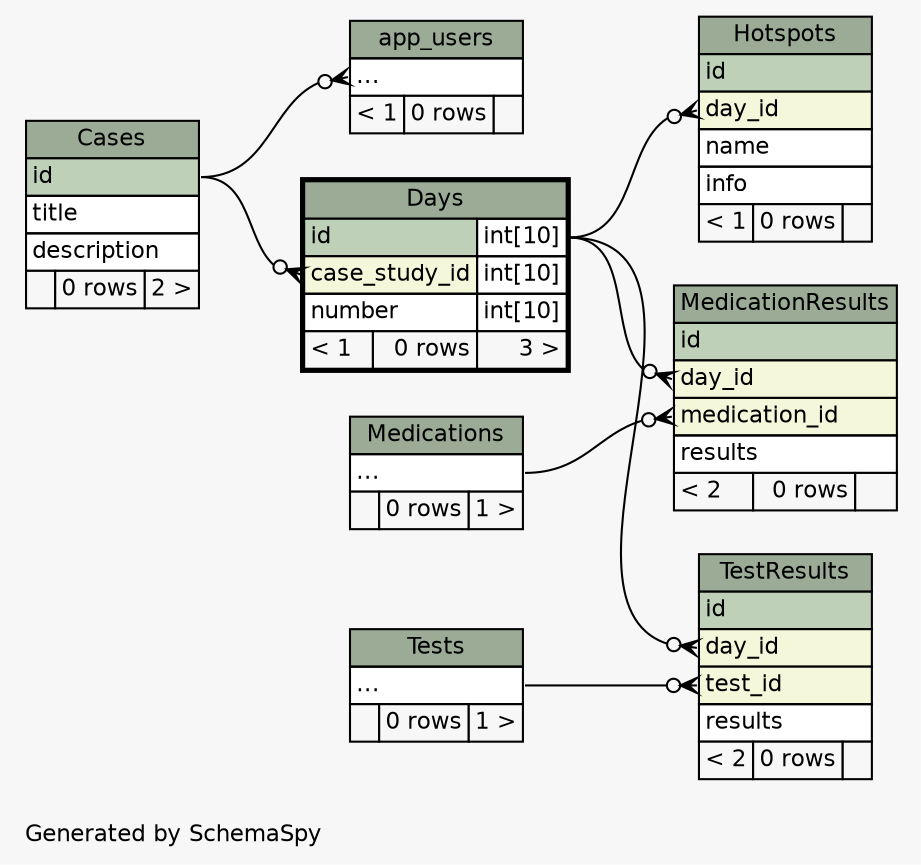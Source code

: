 // dot 2.38.0 on Linux 4.4.0-62-generic
// SchemaSpy rev 590
digraph "twoDegreesRelationshipsDiagram" {
  graph [
    rankdir="RL"
    bgcolor="#f7f7f7"
    label="\nGenerated by SchemaSpy"
    labeljust="l"
    nodesep="0.18"
    ranksep="0.46"
    fontname="Helvetica"
    fontsize="11"
  ];
  node [
    fontname="Helvetica"
    fontsize="11"
    shape="plaintext"
  ];
  edge [
    arrowsize="0.8"
  ];
  "app_users":"elipses":w -> "Cases":"id":e [arrowhead=none dir=back arrowtail=crowodot];
  "Days":"case_study_id":w -> "Cases":"id":e [arrowhead=none dir=back arrowtail=crowodot];
  "Hotspots":"day_id":w -> "Days":"id.type":e [arrowhead=none dir=back arrowtail=crowodot];
  "MedicationResults":"day_id":w -> "Days":"id.type":e [arrowhead=none dir=back arrowtail=crowodot];
  "MedicationResults":"medication_id":w -> "Medications":"elipses":e [arrowhead=none dir=back arrowtail=crowodot];
  "TestResults":"day_id":w -> "Days":"id.type":e [arrowhead=none dir=back arrowtail=crowodot];
  "TestResults":"test_id":w -> "Tests":"elipses":e [arrowhead=none dir=back arrowtail=crowodot];
  "app_users" [
    label=<
    <TABLE BORDER="0" CELLBORDER="1" CELLSPACING="0" BGCOLOR="#ffffff">
      <TR><TD COLSPAN="3" BGCOLOR="#9bab96" ALIGN="CENTER">app_users</TD></TR>
      <TR><TD PORT="elipses" COLSPAN="3" ALIGN="LEFT">...</TD></TR>
      <TR><TD ALIGN="LEFT" BGCOLOR="#f7f7f7">&lt; 1</TD><TD ALIGN="RIGHT" BGCOLOR="#f7f7f7">0 rows</TD><TD ALIGN="RIGHT" BGCOLOR="#f7f7f7">  </TD></TR>
    </TABLE>>
    URL="app_users.html"
    tooltip="app_users"
  ];
  "Cases" [
    label=<
    <TABLE BORDER="0" CELLBORDER="1" CELLSPACING="0" BGCOLOR="#ffffff">
      <TR><TD COLSPAN="3" BGCOLOR="#9bab96" ALIGN="CENTER">Cases</TD></TR>
      <TR><TD PORT="id" COLSPAN="3" BGCOLOR="#bed1b8" ALIGN="LEFT">id</TD></TR>
      <TR><TD PORT="title" COLSPAN="3" ALIGN="LEFT">title</TD></TR>
      <TR><TD PORT="description" COLSPAN="3" ALIGN="LEFT">description</TD></TR>
      <TR><TD ALIGN="LEFT" BGCOLOR="#f7f7f7">  </TD><TD ALIGN="RIGHT" BGCOLOR="#f7f7f7">0 rows</TD><TD ALIGN="RIGHT" BGCOLOR="#f7f7f7">2 &gt;</TD></TR>
    </TABLE>>
    URL="Cases.html"
    tooltip="Cases"
  ];
  "Days" [
    label=<
    <TABLE BORDER="2" CELLBORDER="1" CELLSPACING="0" BGCOLOR="#ffffff">
      <TR><TD COLSPAN="3" BGCOLOR="#9bab96" ALIGN="CENTER">Days</TD></TR>
      <TR><TD PORT="id" COLSPAN="2" BGCOLOR="#bed1b8" ALIGN="LEFT">id</TD><TD PORT="id.type" ALIGN="LEFT">int[10]</TD></TR>
      <TR><TD PORT="case_study_id" COLSPAN="2" BGCOLOR="#f4f7da" ALIGN="LEFT">case_study_id</TD><TD PORT="case_study_id.type" ALIGN="LEFT">int[10]</TD></TR>
      <TR><TD PORT="number" COLSPAN="2" ALIGN="LEFT">number</TD><TD PORT="number.type" ALIGN="LEFT">int[10]</TD></TR>
      <TR><TD ALIGN="LEFT" BGCOLOR="#f7f7f7">&lt; 1</TD><TD ALIGN="RIGHT" BGCOLOR="#f7f7f7">0 rows</TD><TD ALIGN="RIGHT" BGCOLOR="#f7f7f7">3 &gt;</TD></TR>
    </TABLE>>
    URL="Days.html"
    tooltip="Days"
  ];
  "Hotspots" [
    label=<
    <TABLE BORDER="0" CELLBORDER="1" CELLSPACING="0" BGCOLOR="#ffffff">
      <TR><TD COLSPAN="3" BGCOLOR="#9bab96" ALIGN="CENTER">Hotspots</TD></TR>
      <TR><TD PORT="id" COLSPAN="3" BGCOLOR="#bed1b8" ALIGN="LEFT">id</TD></TR>
      <TR><TD PORT="day_id" COLSPAN="3" BGCOLOR="#f4f7da" ALIGN="LEFT">day_id</TD></TR>
      <TR><TD PORT="name" COLSPAN="3" ALIGN="LEFT">name</TD></TR>
      <TR><TD PORT="info" COLSPAN="3" ALIGN="LEFT">info</TD></TR>
      <TR><TD ALIGN="LEFT" BGCOLOR="#f7f7f7">&lt; 1</TD><TD ALIGN="RIGHT" BGCOLOR="#f7f7f7">0 rows</TD><TD ALIGN="RIGHT" BGCOLOR="#f7f7f7">  </TD></TR>
    </TABLE>>
    URL="Hotspots.html"
    tooltip="Hotspots"
  ];
  "MedicationResults" [
    label=<
    <TABLE BORDER="0" CELLBORDER="1" CELLSPACING="0" BGCOLOR="#ffffff">
      <TR><TD COLSPAN="3" BGCOLOR="#9bab96" ALIGN="CENTER">MedicationResults</TD></TR>
      <TR><TD PORT="id" COLSPAN="3" BGCOLOR="#bed1b8" ALIGN="LEFT">id</TD></TR>
      <TR><TD PORT="day_id" COLSPAN="3" BGCOLOR="#f4f7da" ALIGN="LEFT">day_id</TD></TR>
      <TR><TD PORT="medication_id" COLSPAN="3" BGCOLOR="#f4f7da" ALIGN="LEFT">medication_id</TD></TR>
      <TR><TD PORT="results" COLSPAN="3" ALIGN="LEFT">results</TD></TR>
      <TR><TD ALIGN="LEFT" BGCOLOR="#f7f7f7">&lt; 2</TD><TD ALIGN="RIGHT" BGCOLOR="#f7f7f7">0 rows</TD><TD ALIGN="RIGHT" BGCOLOR="#f7f7f7">  </TD></TR>
    </TABLE>>
    URL="MedicationResults.html"
    tooltip="MedicationResults"
  ];
  "Medications" [
    label=<
    <TABLE BORDER="0" CELLBORDER="1" CELLSPACING="0" BGCOLOR="#ffffff">
      <TR><TD COLSPAN="3" BGCOLOR="#9bab96" ALIGN="CENTER">Medications</TD></TR>
      <TR><TD PORT="elipses" COLSPAN="3" ALIGN="LEFT">...</TD></TR>
      <TR><TD ALIGN="LEFT" BGCOLOR="#f7f7f7">  </TD><TD ALIGN="RIGHT" BGCOLOR="#f7f7f7">0 rows</TD><TD ALIGN="RIGHT" BGCOLOR="#f7f7f7">1 &gt;</TD></TR>
    </TABLE>>
    URL="Medications.html"
    tooltip="Medications"
  ];
  "TestResults" [
    label=<
    <TABLE BORDER="0" CELLBORDER="1" CELLSPACING="0" BGCOLOR="#ffffff">
      <TR><TD COLSPAN="3" BGCOLOR="#9bab96" ALIGN="CENTER">TestResults</TD></TR>
      <TR><TD PORT="id" COLSPAN="3" BGCOLOR="#bed1b8" ALIGN="LEFT">id</TD></TR>
      <TR><TD PORT="day_id" COLSPAN="3" BGCOLOR="#f4f7da" ALIGN="LEFT">day_id</TD></TR>
      <TR><TD PORT="test_id" COLSPAN="3" BGCOLOR="#f4f7da" ALIGN="LEFT">test_id</TD></TR>
      <TR><TD PORT="results" COLSPAN="3" ALIGN="LEFT">results</TD></TR>
      <TR><TD ALIGN="LEFT" BGCOLOR="#f7f7f7">&lt; 2</TD><TD ALIGN="RIGHT" BGCOLOR="#f7f7f7">0 rows</TD><TD ALIGN="RIGHT" BGCOLOR="#f7f7f7">  </TD></TR>
    </TABLE>>
    URL="TestResults.html"
    tooltip="TestResults"
  ];
  "Tests" [
    label=<
    <TABLE BORDER="0" CELLBORDER="1" CELLSPACING="0" BGCOLOR="#ffffff">
      <TR><TD COLSPAN="3" BGCOLOR="#9bab96" ALIGN="CENTER">Tests</TD></TR>
      <TR><TD PORT="elipses" COLSPAN="3" ALIGN="LEFT">...</TD></TR>
      <TR><TD ALIGN="LEFT" BGCOLOR="#f7f7f7">  </TD><TD ALIGN="RIGHT" BGCOLOR="#f7f7f7">0 rows</TD><TD ALIGN="RIGHT" BGCOLOR="#f7f7f7">1 &gt;</TD></TR>
    </TABLE>>
    URL="Tests.html"
    tooltip="Tests"
  ];
}
